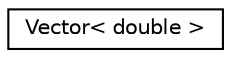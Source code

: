 digraph "Graphical Class Hierarchy"
{
 // LATEX_PDF_SIZE
  edge [fontname="Helvetica",fontsize="10",labelfontname="Helvetica",labelfontsize="10"];
  node [fontname="Helvetica",fontsize="10",shape=record];
  rankdir="LR";
  Node0 [label="Vector\< double \>",height=0.2,width=0.4,color="black", fillcolor="white", style="filled",URL="$class_vector.html",tooltip=" "];
}
